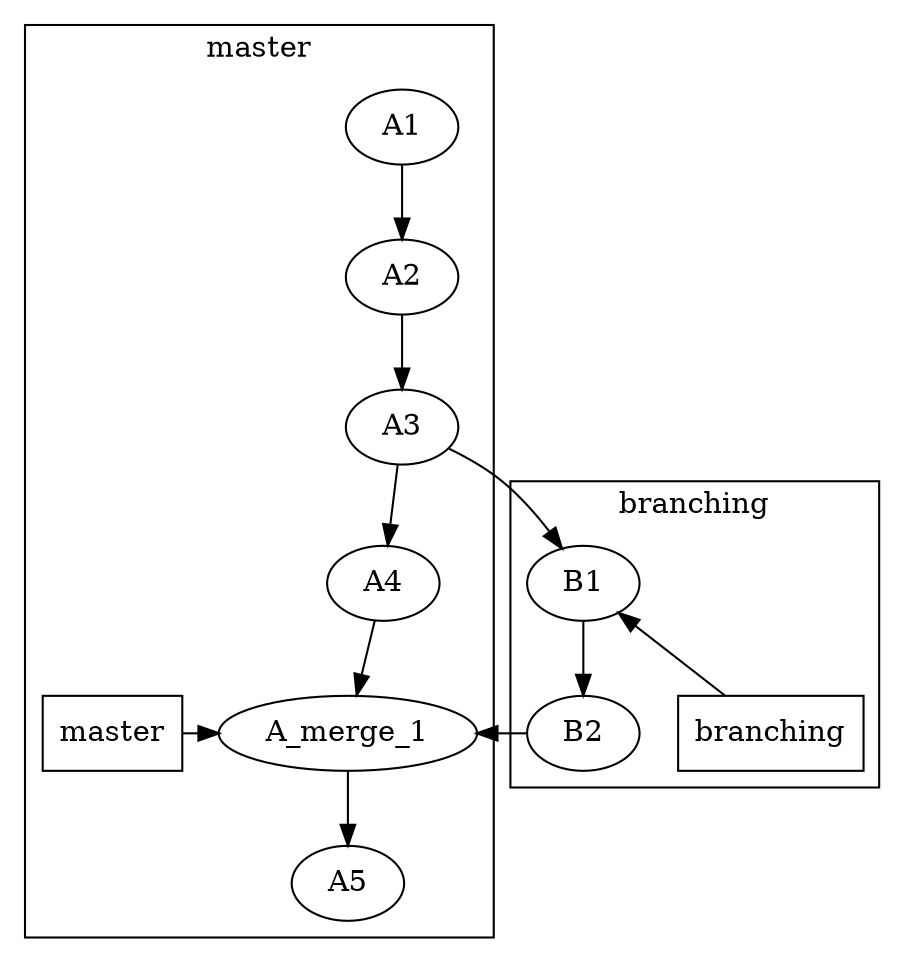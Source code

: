 digraph tree {
    subgraph cluster_master {
        label="master"
        A1 -> A2 -> A3 -> A4 -> A_merge_1
        A_merge_1 -> A5
        
        br_master [shape=rectangle; label="master"]
        
    //     br_master -> A1 [style=dashed]
    //     br_master -> A2 [style=dashed]
        br_master -> A_merge_1
        
        {rank=same; A_merge_1; br_master}
    }
    
    subgraph cluster_branching {
        label="branching"
        B1 -> B2
        br_branching [shape=rectangle; label="branching"]
        {rank=same; B2; br_branching}
    }
    
    A3 -> B1
    B2 -> A_merge_1
    br_branching -> B1
}
